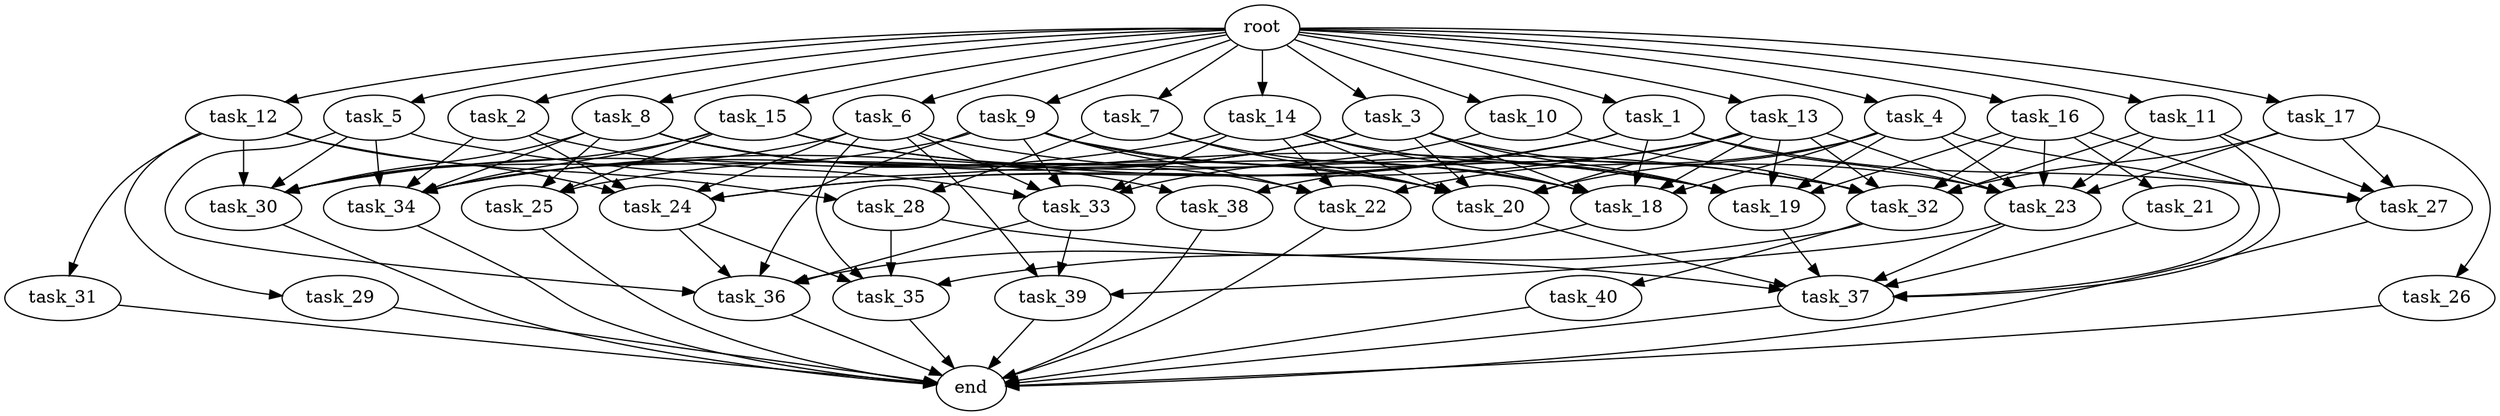 digraph G {
  root [size="0.000000e+00"];
  task_1 [size="2.901941e+09"];
  task_2 [size="3.879940e+09"];
  task_3 [size="4.957095e+08"];
  task_4 [size="6.975587e+09"];
  task_5 [size="9.874509e+09"];
  task_6 [size="2.000085e+09"];
  task_7 [size="7.233643e+09"];
  task_8 [size="5.755770e+09"];
  task_9 [size="3.701409e+09"];
  task_10 [size="3.060167e+09"];
  task_11 [size="7.476186e+09"];
  task_12 [size="5.749969e+09"];
  task_13 [size="5.365265e+09"];
  task_14 [size="8.698534e+09"];
  task_15 [size="2.710915e+09"];
  task_16 [size="2.459897e+08"];
  task_17 [size="6.794802e+09"];
  task_18 [size="5.153624e+09"];
  task_19 [size="6.867299e+09"];
  task_20 [size="6.235698e+09"];
  task_21 [size="5.674123e+09"];
  task_22 [size="7.968001e+09"];
  task_23 [size="1.928785e+09"];
  task_24 [size="6.783029e+09"];
  task_25 [size="2.415177e+09"];
  task_26 [size="3.806933e+07"];
  task_27 [size="6.209334e+09"];
  task_28 [size="9.183369e+09"];
  task_29 [size="1.542499e+09"];
  task_30 [size="3.950320e+09"];
  task_31 [size="1.194183e+09"];
  task_32 [size="8.394268e+09"];
  task_33 [size="5.944804e+08"];
  task_34 [size="8.800689e+09"];
  task_35 [size="4.172391e+09"];
  task_36 [size="3.842527e+09"];
  task_37 [size="1.324952e+09"];
  task_38 [size="9.904656e+08"];
  task_39 [size="3.227193e+09"];
  task_40 [size="9.008783e+09"];
  end [size="0.000000e+00"];

  root -> task_1 [size="1.000000e-12"];
  root -> task_2 [size="1.000000e-12"];
  root -> task_3 [size="1.000000e-12"];
  root -> task_4 [size="1.000000e-12"];
  root -> task_5 [size="1.000000e-12"];
  root -> task_6 [size="1.000000e-12"];
  root -> task_7 [size="1.000000e-12"];
  root -> task_8 [size="1.000000e-12"];
  root -> task_9 [size="1.000000e-12"];
  root -> task_10 [size="1.000000e-12"];
  root -> task_11 [size="1.000000e-12"];
  root -> task_12 [size="1.000000e-12"];
  root -> task_13 [size="1.000000e-12"];
  root -> task_14 [size="1.000000e-12"];
  root -> task_15 [size="1.000000e-12"];
  root -> task_16 [size="1.000000e-12"];
  root -> task_17 [size="1.000000e-12"];
  task_1 -> task_18 [size="7.362320e+07"];
  task_1 -> task_23 [size="2.755407e+07"];
  task_1 -> task_24 [size="1.356606e+08"];
  task_1 -> task_27 [size="1.552333e+08"];
  task_1 -> task_34 [size="1.257241e+08"];
  task_2 -> task_24 [size="1.356606e+08"];
  task_2 -> task_33 [size="1.188961e+07"];
  task_2 -> task_34 [size="1.257241e+08"];
  task_3 -> task_18 [size="7.362320e+07"];
  task_3 -> task_19 [size="9.810427e+07"];
  task_3 -> task_20 [size="8.908140e+07"];
  task_3 -> task_23 [size="2.755407e+07"];
  task_3 -> task_25 [size="8.050591e+07"];
  task_3 -> task_34 [size="1.257241e+08"];
  task_4 -> task_18 [size="7.362320e+07"];
  task_4 -> task_19 [size="9.810427e+07"];
  task_4 -> task_20 [size="8.908140e+07"];
  task_4 -> task_22 [size="1.992000e+08"];
  task_4 -> task_23 [size="2.755407e+07"];
  task_4 -> task_27 [size="1.552333e+08"];
  task_5 -> task_19 [size="9.810427e+07"];
  task_5 -> task_30 [size="6.583866e+07"];
  task_5 -> task_34 [size="1.257241e+08"];
  task_5 -> task_36 [size="7.685053e+07"];
  task_6 -> task_19 [size="9.810427e+07"];
  task_6 -> task_24 [size="1.356606e+08"];
  task_6 -> task_30 [size="6.583866e+07"];
  task_6 -> task_33 [size="1.188961e+07"];
  task_6 -> task_35 [size="1.043098e+08"];
  task_6 -> task_39 [size="1.075731e+08"];
  task_7 -> task_18 [size="7.362320e+07"];
  task_7 -> task_20 [size="8.908140e+07"];
  task_7 -> task_28 [size="4.591685e+08"];
  task_8 -> task_20 [size="8.908140e+07"];
  task_8 -> task_22 [size="1.992000e+08"];
  task_8 -> task_25 [size="8.050591e+07"];
  task_8 -> task_30 [size="6.583866e+07"];
  task_8 -> task_34 [size="1.257241e+08"];
  task_8 -> task_38 [size="4.952328e+07"];
  task_9 -> task_20 [size="8.908140e+07"];
  task_9 -> task_22 [size="1.992000e+08"];
  task_9 -> task_32 [size="1.199181e+08"];
  task_9 -> task_33 [size="1.188961e+07"];
  task_9 -> task_34 [size="1.257241e+08"];
  task_9 -> task_36 [size="7.685053e+07"];
  task_10 -> task_32 [size="1.199181e+08"];
  task_10 -> task_33 [size="1.188961e+07"];
  task_11 -> task_23 [size="2.755407e+07"];
  task_11 -> task_27 [size="1.552333e+08"];
  task_11 -> task_32 [size="1.199181e+08"];
  task_11 -> task_37 [size="1.892789e+07"];
  task_12 -> task_24 [size="1.356606e+08"];
  task_12 -> task_28 [size="4.591685e+08"];
  task_12 -> task_29 [size="1.542499e+08"];
  task_12 -> task_30 [size="6.583866e+07"];
  task_12 -> task_31 [size="1.194183e+08"];
  task_13 -> task_18 [size="7.362320e+07"];
  task_13 -> task_19 [size="9.810427e+07"];
  task_13 -> task_20 [size="8.908140e+07"];
  task_13 -> task_23 [size="2.755407e+07"];
  task_13 -> task_24 [size="1.356606e+08"];
  task_13 -> task_32 [size="1.199181e+08"];
  task_13 -> task_38 [size="4.952328e+07"];
  task_14 -> task_18 [size="7.362320e+07"];
  task_14 -> task_19 [size="9.810427e+07"];
  task_14 -> task_20 [size="8.908140e+07"];
  task_14 -> task_22 [size="1.992000e+08"];
  task_14 -> task_30 [size="6.583866e+07"];
  task_14 -> task_33 [size="1.188961e+07"];
  task_15 -> task_18 [size="7.362320e+07"];
  task_15 -> task_25 [size="8.050591e+07"];
  task_15 -> task_30 [size="6.583866e+07"];
  task_15 -> task_32 [size="1.199181e+08"];
  task_15 -> task_34 [size="1.257241e+08"];
  task_16 -> task_19 [size="9.810427e+07"];
  task_16 -> task_21 [size="5.674123e+08"];
  task_16 -> task_23 [size="2.755407e+07"];
  task_16 -> task_32 [size="1.199181e+08"];
  task_16 -> task_37 [size="1.892789e+07"];
  task_17 -> task_23 [size="2.755407e+07"];
  task_17 -> task_26 [size="3.806933e+06"];
  task_17 -> task_27 [size="1.552333e+08"];
  task_17 -> task_32 [size="1.199181e+08"];
  task_18 -> task_36 [size="7.685053e+07"];
  task_19 -> task_37 [size="1.892789e+07"];
  task_20 -> task_37 [size="1.892789e+07"];
  task_21 -> task_37 [size="1.892789e+07"];
  task_22 -> end [size="1.000000e-12"];
  task_23 -> task_37 [size="1.892789e+07"];
  task_23 -> task_39 [size="1.075731e+08"];
  task_24 -> task_35 [size="1.043098e+08"];
  task_24 -> task_36 [size="7.685053e+07"];
  task_25 -> end [size="1.000000e-12"];
  task_26 -> end [size="1.000000e-12"];
  task_27 -> end [size="1.000000e-12"];
  task_28 -> task_35 [size="1.043098e+08"];
  task_28 -> task_37 [size="1.892789e+07"];
  task_29 -> end [size="1.000000e-12"];
  task_30 -> end [size="1.000000e-12"];
  task_31 -> end [size="1.000000e-12"];
  task_32 -> task_35 [size="1.043098e+08"];
  task_32 -> task_40 [size="9.008783e+08"];
  task_33 -> task_36 [size="7.685053e+07"];
  task_33 -> task_39 [size="1.075731e+08"];
  task_34 -> end [size="1.000000e-12"];
  task_35 -> end [size="1.000000e-12"];
  task_36 -> end [size="1.000000e-12"];
  task_37 -> end [size="1.000000e-12"];
  task_38 -> end [size="1.000000e-12"];
  task_39 -> end [size="1.000000e-12"];
  task_40 -> end [size="1.000000e-12"];
}
